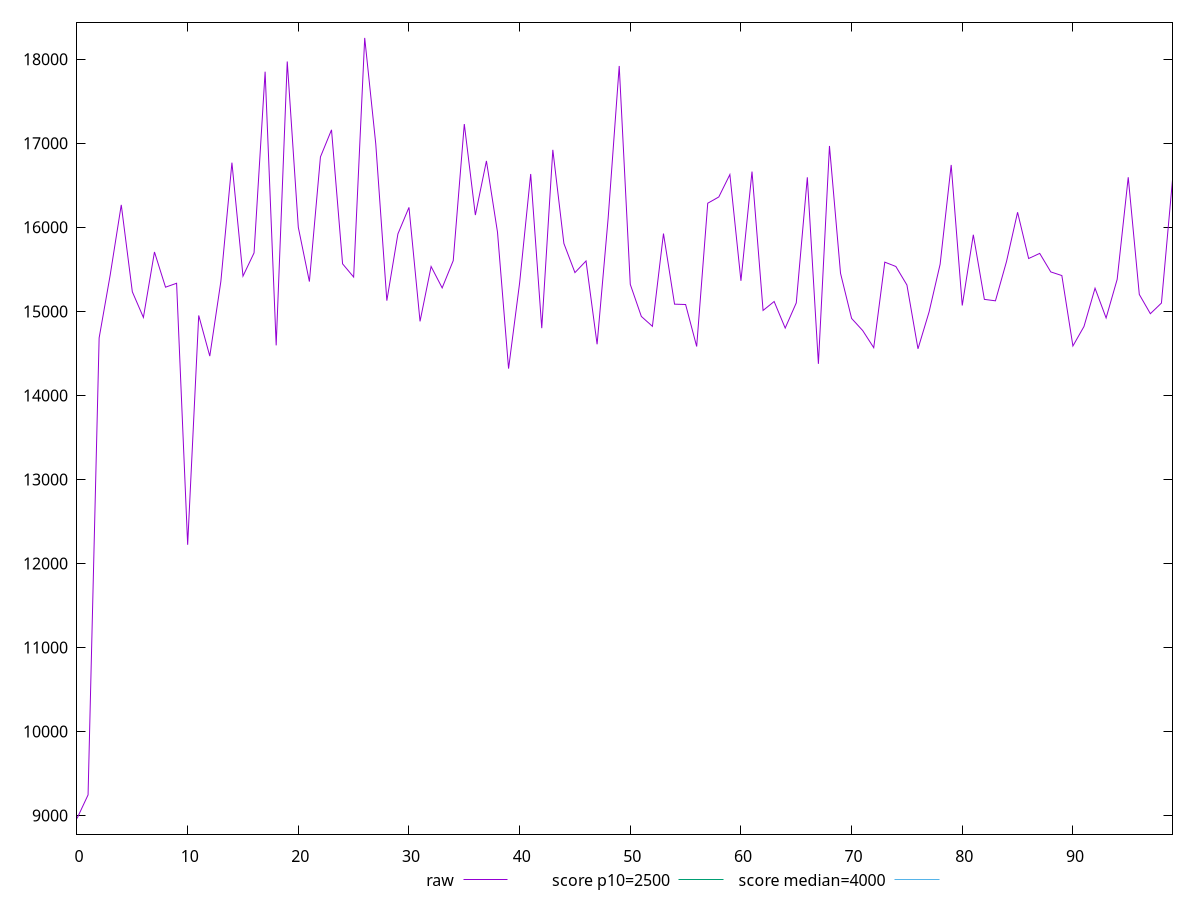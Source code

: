 reset

$raw <<EOF
0 8963.156999999996
1 9244.542500000003
2 14683.629
3 15432.914499999999
4 16268.107000000004
5 15233.3045
6 14927.885000000002
7 15707.0365
8 15288.084999999995
9 15334.632000000001
10 12221.894500000002
11 14951.6505
12 14467.6805
13 15356.233500000002
14 16770.149
15 15419.739
16 15696.105
17 17853.050999999996
18 14595.232999999997
19 17974.514000000003
20 16000.52
21 15354.902
22 16838.414500000003
23 17161.142
24 15566.064999999999
25 15408.725500000004
26 18255.332999999995
27 16992.4755
28 15127.760500000002
29 15922.1875
30 16237.932499999997
31 14881.034000000005
32 15534.094000000005
33 15279.347000000003
34 15603.860999999997
35 17230.179
36 16146.507500000002
37 16790.9985
38 15942.387000000004
39 14318.820999999998
40 15339.638499999994
41 16635.7445
42 14800.118499999999
43 16923.134
44 15808.430500000002
45 15461.631499999998
46 15600.219000000003
47 14608.432
48 16108.967
49 17921.051000000003
50 15321.382000000001
51 14939.989000000003
52 14821.882000000001
53 15926.2555
54 15085.904000000002
55 15081.786
56 14581.990999999998
57 16287.611
58 16362.214999999998
59 16628.909000000003
60 15364.146999999997
61 16663.860500000003
62 15011.180500000002
63 15117.591
64 14801.495499999997
65 15100.926500000001
66 16595.711
67 14375.616999999998
68 16969.345499999996
69 15453.537500000002
70 14916.267000000003
71 14772.230000000003
72 14567.913499999999
73 15586.153999999995
74 15534.310000000007
75 15314.070000000003
76 14554.427999999996
77 14992.173999999995
78 15560.487000000005
79 16743.132500000003
80 15069.966500000006
81 15912.044000000002
82 15142.939000000002
83 15125.714000000004
84 15593.807500000003
85 16179.71
86 15629.287999999997
87 15690.249
88 15469.738999999998
89 15426.475499999997
90 14588.057999999999
91 14820.051500000003
92 15275.569
93 14921.759000000002
94 15381.348999999997
95 16596.322999999997
96 15201.5415
97 14972.400499999996
98 15098.940000000002
99 16565.550000000003
EOF

set key outside below
set xrange [0:99]
set yrange [8777.313479999995:18441.176519999994]
set trange [8777.313479999995:18441.176519999994]
set terminal svg size 640, 500 enhanced background rgb 'white'
set output "report_00013_2021-02-09T12-04-24.940Z/largest-contentful-paint/samples/pages+cached/raw/values.svg"

plot $raw title "raw" with line, \
     2500 title "score p10=2500", \
     4000 title "score median=4000"

reset
